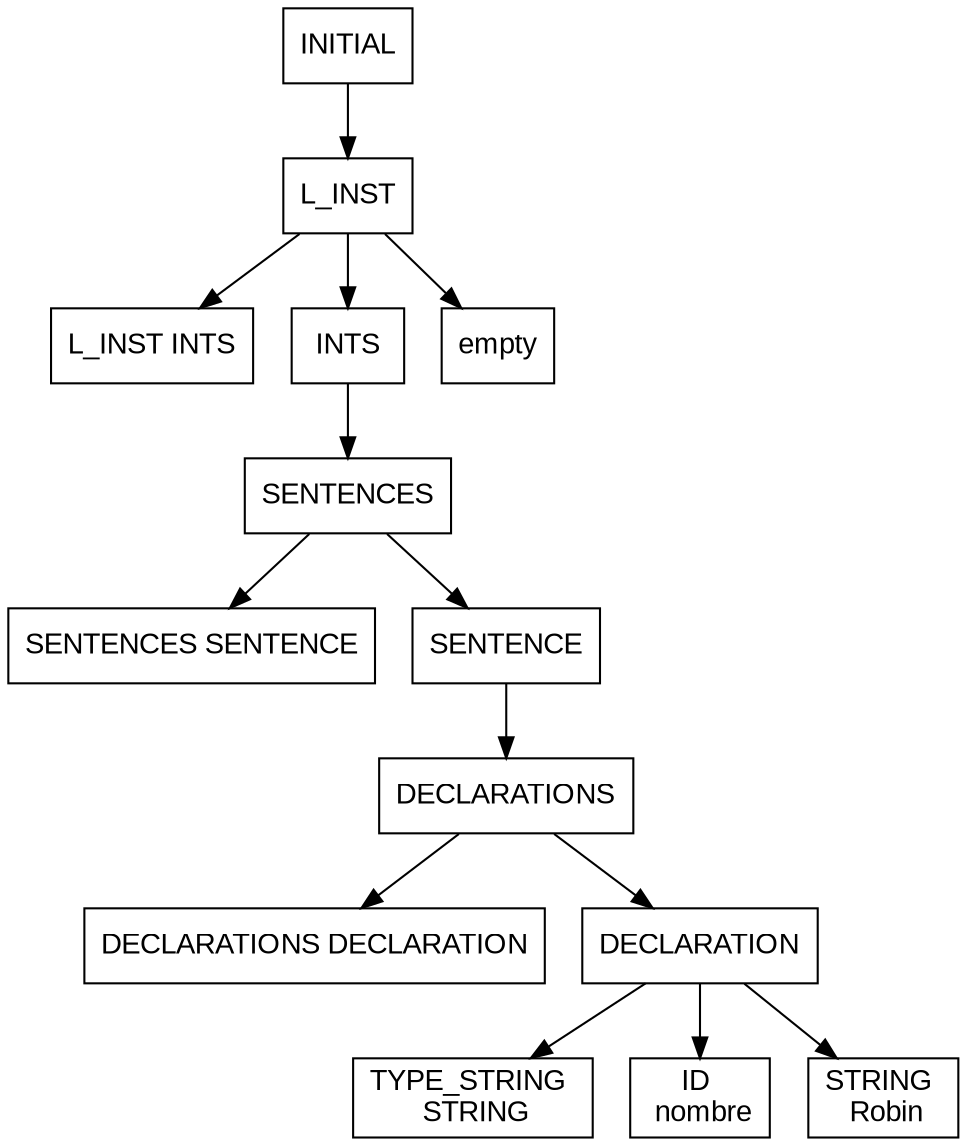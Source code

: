 digraph "round-table" {
    node[shape=box fontname="Arial" fillcolor="white" style=filled ]

    // 
    // string nombre = "Robin";
    // saludo = "hola";
    
    A [label="INITIAL"]
    B [label="L_INST"]
    A -> B

    C [label="L_INST INTS"]
    D [label="INTS"]
    F [label="empty"]

    B -> C
    B -> D
    B -> F

    G [label="SENTENCES"]

    D -> G

    H [label="SENTENCES SENTENCE"]
    I [label="SENTENCE"]

    G -> H
    G -> I

    J [label="DECLARATIONS"]

    I -> J

    K [label="DECLARATIONS DECLARATION"]


    J -> K


    O [label="DECLARATION"]

    J -> O

    P [label="TYPE_STRING \n STRING"]
    Q [label="ID \n nombre"]
    R [label="STRING \n Robin"]

    O -> P
    O -> Q
    O -> R



}
//O,R,Q,P,K,Z
//A,C,D,E,F,G,H,I,J,L,M,N,S,T,U,V,W,X,Y